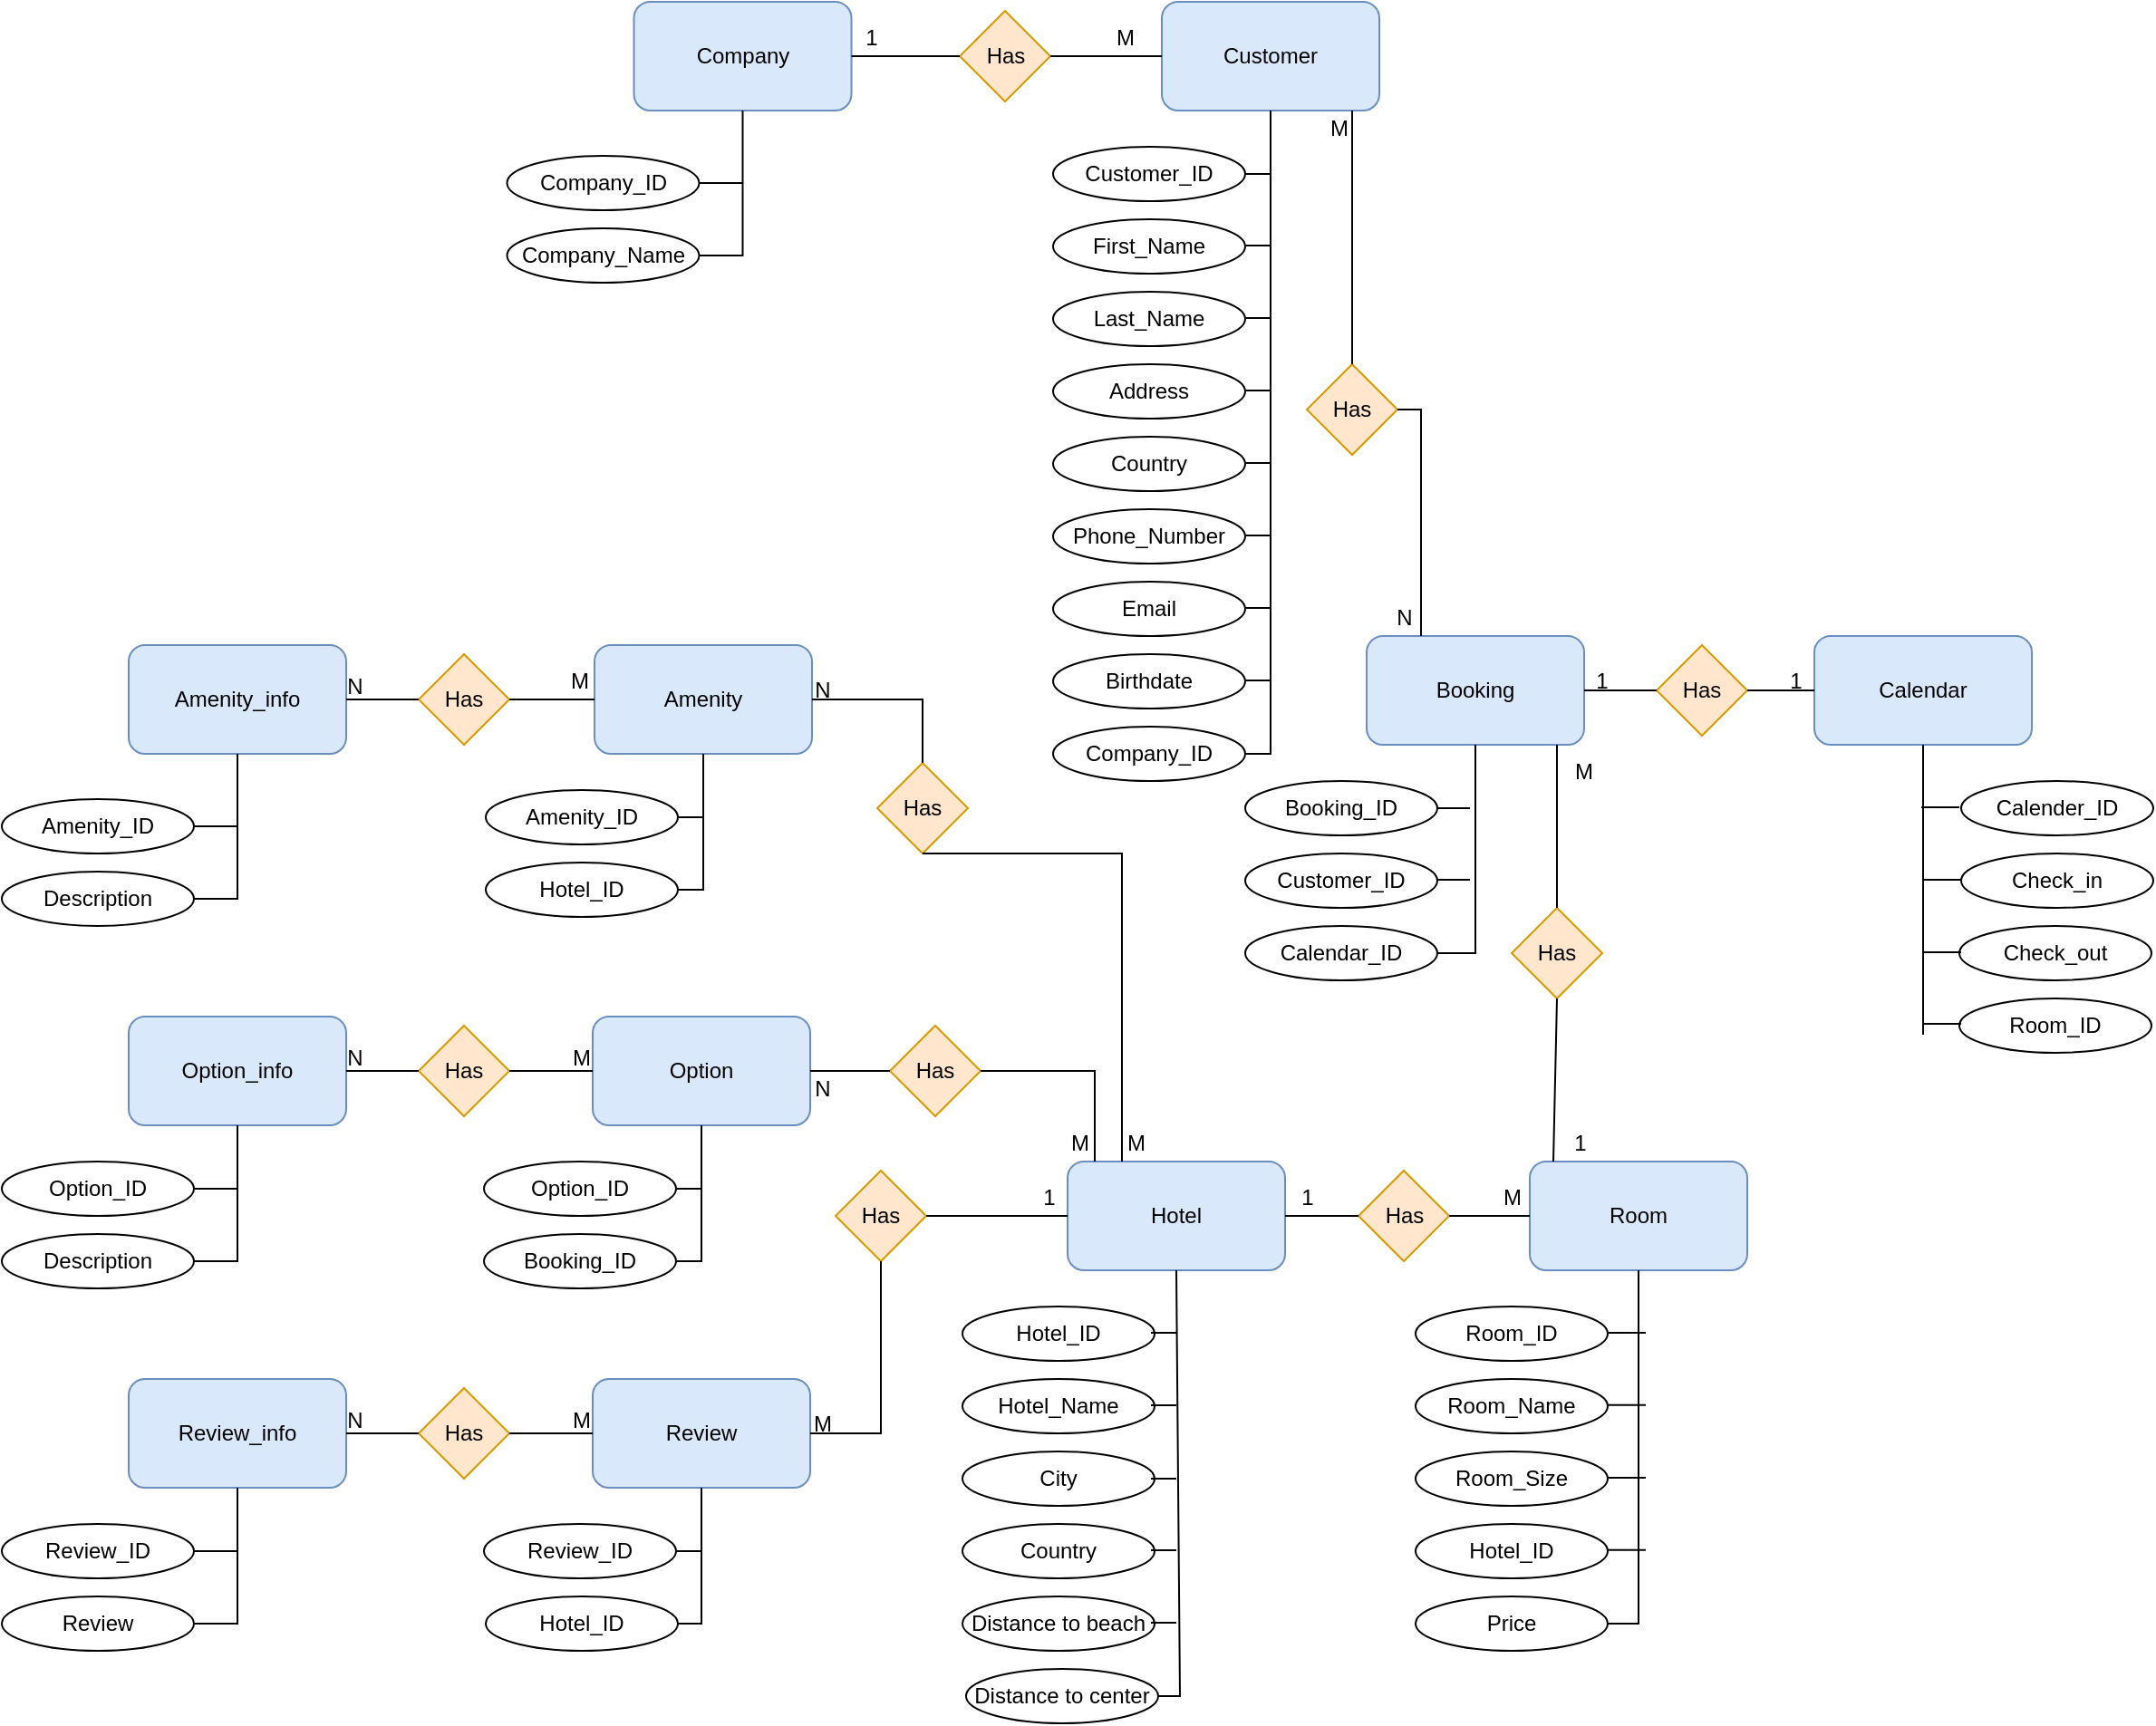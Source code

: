 <mxfile version="16.0.2" type="device"><diagram id="Ooa2eklZ6CtcMVeF0B_3" name="Sida-1"><mxGraphModel dx="1695" dy="593" grid="1" gridSize="10" guides="1" tooltips="1" connect="1" arrows="1" fold="1" page="1" pageScale="1" pageWidth="827" pageHeight="1169" math="0" shadow="0"><root><mxCell id="0"/><mxCell id="1" parent="0"/><mxCell id="6XNegHL2lxmUMT_weH_d-1" value="Booking" style="rounded=1;whiteSpace=wrap;html=1;fillColor=#dae8fc;strokeColor=#6c8ebf;" parent="1" vertex="1"><mxGeometry x="393" y="390" width="120" height="60" as="geometry"/></mxCell><mxCell id="6XNegHL2lxmUMT_weH_d-2" value="Room" style="rounded=1;whiteSpace=wrap;html=1;fillColor=#dae8fc;strokeColor=#6c8ebf;" parent="1" vertex="1"><mxGeometry x="483" y="680" width="120" height="60" as="geometry"/></mxCell><mxCell id="6XNegHL2lxmUMT_weH_d-3" value="Hotel" style="rounded=1;whiteSpace=wrap;html=1;fillColor=#dae8fc;strokeColor=#6c8ebf;" parent="1" vertex="1"><mxGeometry x="228" y="680" width="120" height="60" as="geometry"/></mxCell><mxCell id="6XNegHL2lxmUMT_weH_d-4" value="Option" style="rounded=1;whiteSpace=wrap;html=1;fillColor=#dae8fc;strokeColor=#6c8ebf;" parent="1" vertex="1"><mxGeometry x="-34" y="600" width="120" height="60" as="geometry"/></mxCell><mxCell id="6XNegHL2lxmUMT_weH_d-7" value="Customer" style="rounded=1;whiteSpace=wrap;html=1;fillColor=#dae8fc;strokeColor=#6c8ebf;" parent="1" vertex="1"><mxGeometry x="280" y="40" width="120" height="60" as="geometry"/></mxCell><mxCell id="6XNegHL2lxmUMT_weH_d-8" value="Calendar" style="rounded=1;whiteSpace=wrap;html=1;fillColor=#dae8fc;strokeColor=#6c8ebf;" parent="1" vertex="1"><mxGeometry x="640" y="390" width="120" height="60" as="geometry"/></mxCell><mxCell id="6XNegHL2lxmUMT_weH_d-12" value="Check_out" style="ellipse;whiteSpace=wrap;html=1;" parent="1" vertex="1"><mxGeometry x="720" y="550" width="106" height="30" as="geometry"/></mxCell><mxCell id="6XNegHL2lxmUMT_weH_d-13" value="Check_in" style="ellipse;whiteSpace=wrap;html=1;" parent="1" vertex="1"><mxGeometry x="721" y="510" width="106" height="30" as="geometry"/></mxCell><mxCell id="6XNegHL2lxmUMT_weH_d-14" value="Calender_ID" style="ellipse;whiteSpace=wrap;html=1;" parent="1" vertex="1"><mxGeometry x="721" y="470" width="106" height="30" as="geometry"/></mxCell><mxCell id="6XNegHL2lxmUMT_weH_d-15" value="Calendar_ID" style="ellipse;whiteSpace=wrap;html=1;" parent="1" vertex="1"><mxGeometry x="326" y="550" width="106" height="30" as="geometry"/></mxCell><mxCell id="6XNegHL2lxmUMT_weH_d-16" value="Customer_ID" style="ellipse;whiteSpace=wrap;html=1;" parent="1" vertex="1"><mxGeometry x="326" y="510" width="106" height="30" as="geometry"/></mxCell><mxCell id="6XNegHL2lxmUMT_weH_d-18" value="Booking_ID" style="ellipse;whiteSpace=wrap;html=1;" parent="1" vertex="1"><mxGeometry x="326" y="470" width="106" height="30" as="geometry"/></mxCell><mxCell id="6XNegHL2lxmUMT_weH_d-19" value="Room_ID" style="ellipse;whiteSpace=wrap;html=1;" parent="1" vertex="1"><mxGeometry x="420" y="760" width="106" height="30" as="geometry"/></mxCell><mxCell id="6XNegHL2lxmUMT_weH_d-20" value="Room_Size" style="ellipse;whiteSpace=wrap;html=1;" parent="1" vertex="1"><mxGeometry x="420" y="840" width="106" height="30" as="geometry"/></mxCell><mxCell id="6XNegHL2lxmUMT_weH_d-21" value="Hotel_ID" style="ellipse;whiteSpace=wrap;html=1;" parent="1" vertex="1"><mxGeometry x="420" y="880" width="106" height="30" as="geometry"/></mxCell><mxCell id="6XNegHL2lxmUMT_weH_d-22" value="Hotel_ID" style="ellipse;whiteSpace=wrap;html=1;" parent="1" vertex="1"><mxGeometry x="170" y="760" width="106" height="30" as="geometry"/></mxCell><mxCell id="6XNegHL2lxmUMT_weH_d-23" value="Country" style="ellipse;whiteSpace=wrap;html=1;" parent="1" vertex="1"><mxGeometry x="170" y="880" width="106" height="30" as="geometry"/></mxCell><mxCell id="6XNegHL2lxmUMT_weH_d-24" value="City" style="ellipse;whiteSpace=wrap;html=1;" parent="1" vertex="1"><mxGeometry x="170" y="840" width="106" height="30" as="geometry"/></mxCell><mxCell id="6XNegHL2lxmUMT_weH_d-25" value="Hotel_Name" style="ellipse;whiteSpace=wrap;html=1;" parent="1" vertex="1"><mxGeometry x="170" y="800" width="106" height="30" as="geometry"/></mxCell><mxCell id="6XNegHL2lxmUMT_weH_d-26" value="Customer_ID" style="ellipse;whiteSpace=wrap;html=1;" parent="1" vertex="1"><mxGeometry x="220" y="120" width="106" height="30" as="geometry"/></mxCell><mxCell id="6XNegHL2lxmUMT_weH_d-27" value="First_Name" style="ellipse;whiteSpace=wrap;html=1;" parent="1" vertex="1"><mxGeometry x="220" y="160" width="106" height="30" as="geometry"/></mxCell><mxCell id="6XNegHL2lxmUMT_weH_d-28" value="Last_Name" style="ellipse;whiteSpace=wrap;html=1;" parent="1" vertex="1"><mxGeometry x="220" y="200" width="106" height="30" as="geometry"/></mxCell><mxCell id="6XNegHL2lxmUMT_weH_d-29" value="Address" style="ellipse;whiteSpace=wrap;html=1;" parent="1" vertex="1"><mxGeometry x="220" y="240" width="106" height="30" as="geometry"/></mxCell><mxCell id="6XNegHL2lxmUMT_weH_d-34" value="Booking_ID" style="ellipse;whiteSpace=wrap;html=1;" parent="1" vertex="1"><mxGeometry x="-94" y="720" width="106" height="30" as="geometry"/></mxCell><mxCell id="6XNegHL2lxmUMT_weH_d-36" value="Option_ID" style="ellipse;whiteSpace=wrap;html=1;" parent="1" vertex="1"><mxGeometry x="-94" y="680" width="106" height="30" as="geometry"/></mxCell><mxCell id="6XNegHL2lxmUMT_weH_d-37" value="Email" style="ellipse;whiteSpace=wrap;html=1;" parent="1" vertex="1"><mxGeometry x="220" y="360" width="106" height="30" as="geometry"/></mxCell><mxCell id="6XNegHL2lxmUMT_weH_d-38" value="Country" style="ellipse;whiteSpace=wrap;html=1;" parent="1" vertex="1"><mxGeometry x="220" y="280" width="106" height="30" as="geometry"/></mxCell><mxCell id="6XNegHL2lxmUMT_weH_d-39" value="Phone_Number" style="ellipse;whiteSpace=wrap;html=1;" parent="1" vertex="1"><mxGeometry x="220" y="320" width="106" height="30" as="geometry"/></mxCell><mxCell id="6XNegHL2lxmUMT_weH_d-41" value="Birthdate" style="ellipse;whiteSpace=wrap;html=1;" parent="1" vertex="1"><mxGeometry x="220" y="400" width="106" height="30" as="geometry"/></mxCell><mxCell id="6XNegHL2lxmUMT_weH_d-42" value="Company_ID" style="ellipse;whiteSpace=wrap;html=1;" parent="1" vertex="1"><mxGeometry x="220" y="440" width="106" height="30" as="geometry"/></mxCell><mxCell id="6XNegHL2lxmUMT_weH_d-45" value="" style="endArrow=none;html=1;rounded=0;entryX=0.5;entryY=1;entryDx=0;entryDy=0;exitX=1;exitY=0.5;exitDx=0;exitDy=0;" parent="1" source="6XNegHL2lxmUMT_weH_d-42" target="6XNegHL2lxmUMT_weH_d-7" edge="1"><mxGeometry width="50" height="50" relative="1" as="geometry"><mxPoint x="360" y="240" as="sourcePoint"/><mxPoint x="410" y="190" as="targetPoint"/><Array as="points"><mxPoint x="340" y="455"/></Array></mxGeometry></mxCell><mxCell id="6XNegHL2lxmUMT_weH_d-46" value="" style="endArrow=none;html=1;rounded=0;exitX=1;exitY=0.5;exitDx=0;exitDy=0;" parent="1" source="6XNegHL2lxmUMT_weH_d-26" edge="1"><mxGeometry width="50" height="50" relative="1" as="geometry"><mxPoint x="360" y="240" as="sourcePoint"/><mxPoint x="340" y="135" as="targetPoint"/></mxGeometry></mxCell><mxCell id="6XNegHL2lxmUMT_weH_d-47" value="" style="endArrow=none;html=1;rounded=0;exitX=1;exitY=0.5;exitDx=0;exitDy=0;" parent="1" edge="1"><mxGeometry width="50" height="50" relative="1" as="geometry"><mxPoint x="326" y="254.5" as="sourcePoint"/><mxPoint x="340" y="254.5" as="targetPoint"/></mxGeometry></mxCell><mxCell id="6XNegHL2lxmUMT_weH_d-48" value="" style="endArrow=none;html=1;rounded=0;exitX=1;exitY=0.5;exitDx=0;exitDy=0;" parent="1" edge="1"><mxGeometry width="50" height="50" relative="1" as="geometry"><mxPoint x="326" y="214.5" as="sourcePoint"/><mxPoint x="340" y="214.5" as="targetPoint"/></mxGeometry></mxCell><mxCell id="6XNegHL2lxmUMT_weH_d-49" value="" style="endArrow=none;html=1;rounded=0;exitX=1;exitY=0.5;exitDx=0;exitDy=0;" parent="1" edge="1"><mxGeometry width="50" height="50" relative="1" as="geometry"><mxPoint x="326" y="294.5" as="sourcePoint"/><mxPoint x="340" y="294.5" as="targetPoint"/></mxGeometry></mxCell><mxCell id="6XNegHL2lxmUMT_weH_d-50" value="" style="endArrow=none;html=1;rounded=0;exitX=1;exitY=0.5;exitDx=0;exitDy=0;" parent="1" edge="1"><mxGeometry width="50" height="50" relative="1" as="geometry"><mxPoint x="326" y="334.5" as="sourcePoint"/><mxPoint x="340" y="334.5" as="targetPoint"/></mxGeometry></mxCell><mxCell id="6XNegHL2lxmUMT_weH_d-51" value="" style="endArrow=none;html=1;rounded=0;exitX=1;exitY=0.5;exitDx=0;exitDy=0;" parent="1" edge="1"><mxGeometry width="50" height="50" relative="1" as="geometry"><mxPoint x="326" y="374.5" as="sourcePoint"/><mxPoint x="340" y="374.5" as="targetPoint"/></mxGeometry></mxCell><mxCell id="6XNegHL2lxmUMT_weH_d-52" value="" style="endArrow=none;html=1;rounded=0;exitX=1;exitY=0.5;exitDx=0;exitDy=0;" parent="1" edge="1"><mxGeometry width="50" height="50" relative="1" as="geometry"><mxPoint x="326" y="414.5" as="sourcePoint"/><mxPoint x="340" y="414.5" as="targetPoint"/></mxGeometry></mxCell><mxCell id="6XNegHL2lxmUMT_weH_d-53" value="" style="endArrow=none;html=1;rounded=0;exitX=1;exitY=0.5;exitDx=0;exitDy=0;" parent="1" edge="1"><mxGeometry width="50" height="50" relative="1" as="geometry"><mxPoint x="326" y="174.5" as="sourcePoint"/><mxPoint x="340" y="174.5" as="targetPoint"/></mxGeometry></mxCell><mxCell id="6XNegHL2lxmUMT_weH_d-57" value="Has" style="rhombus;whiteSpace=wrap;html=1;fillColor=#ffe6cc;strokeColor=#d79b00;" parent="1" vertex="1"><mxGeometry x="360" y="240" width="50" height="50" as="geometry"/></mxCell><mxCell id="6XNegHL2lxmUMT_weH_d-58" value="" style="endArrow=none;html=1;rounded=0;exitX=0.5;exitY=0;exitDx=0;exitDy=0;" parent="1" source="6XNegHL2lxmUMT_weH_d-57" edge="1"><mxGeometry width="50" height="50" relative="1" as="geometry"><mxPoint x="360" y="320" as="sourcePoint"/><mxPoint x="385" y="100" as="targetPoint"/></mxGeometry></mxCell><mxCell id="6XNegHL2lxmUMT_weH_d-60" value="" style="endArrow=none;html=1;rounded=0;exitX=0.25;exitY=0;exitDx=0;exitDy=0;entryX=1;entryY=0.5;entryDx=0;entryDy=0;" parent="1" source="6XNegHL2lxmUMT_weH_d-1" target="6XNegHL2lxmUMT_weH_d-57" edge="1"><mxGeometry width="50" height="50" relative="1" as="geometry"><mxPoint x="360" y="330" as="sourcePoint"/><mxPoint x="410" y="280" as="targetPoint"/><Array as="points"><mxPoint x="423" y="265"/></Array></mxGeometry></mxCell><mxCell id="6XNegHL2lxmUMT_weH_d-66" value="" style="endArrow=none;html=1;rounded=0;exitX=1;exitY=0.5;exitDx=0;exitDy=0;" parent="1" source="6XNegHL2lxmUMT_weH_d-36" edge="1"><mxGeometry width="50" height="50" relative="1" as="geometry"><mxPoint x="286" y="860" as="sourcePoint"/><mxPoint x="26" y="695" as="targetPoint"/></mxGeometry></mxCell><mxCell id="6XNegHL2lxmUMT_weH_d-67" value="" style="endArrow=none;html=1;rounded=0;entryX=0.5;entryY=1;entryDx=0;entryDy=0;" parent="1" target="6XNegHL2lxmUMT_weH_d-8" edge="1"><mxGeometry width="50" height="50" relative="1" as="geometry"><mxPoint x="700" y="570" as="sourcePoint"/><mxPoint x="430" y="520" as="targetPoint"/><Array as="points"><mxPoint x="700" y="610"/><mxPoint x="700" y="570"/></Array></mxGeometry></mxCell><mxCell id="6XNegHL2lxmUMT_weH_d-69" value="" style="endArrow=none;html=1;rounded=0;entryX=0;entryY=0.5;entryDx=0;entryDy=0;" parent="1" edge="1"><mxGeometry width="50" height="50" relative="1" as="geometry"><mxPoint x="699" y="484.5" as="sourcePoint"/><mxPoint x="720" y="484.5" as="targetPoint"/></mxGeometry></mxCell><mxCell id="6XNegHL2lxmUMT_weH_d-70" value="" style="endArrow=none;html=1;rounded=0;entryX=0;entryY=0.5;entryDx=0;entryDy=0;" parent="1" edge="1"><mxGeometry width="50" height="50" relative="1" as="geometry"><mxPoint x="700" y="524.5" as="sourcePoint"/><mxPoint x="721" y="524.5" as="targetPoint"/></mxGeometry></mxCell><mxCell id="6XNegHL2lxmUMT_weH_d-71" value="" style="endArrow=none;html=1;rounded=0;entryX=0;entryY=0.5;entryDx=0;entryDy=0;" parent="1" edge="1"><mxGeometry width="50" height="50" relative="1" as="geometry"><mxPoint x="700" y="564.5" as="sourcePoint"/><mxPoint x="721" y="564.5" as="targetPoint"/></mxGeometry></mxCell><mxCell id="6XNegHL2lxmUMT_weH_d-73" value="" style="endArrow=none;html=1;rounded=0;entryX=0.5;entryY=1;entryDx=0;entryDy=0;exitX=1;exitY=0.5;exitDx=0;exitDy=0;" parent="1" source="6XNegHL2lxmUMT_weH_d-107" target="6XNegHL2lxmUMT_weH_d-3" edge="1"><mxGeometry width="50" height="50" relative="1" as="geometry"><mxPoint x="274" y="895" as="sourcePoint"/><mxPoint x="278" y="770" as="targetPoint"/><Array as="points"><mxPoint x="290" y="975"/></Array></mxGeometry></mxCell><mxCell id="6XNegHL2lxmUMT_weH_d-74" value="" style="endArrow=none;html=1;rounded=0;exitX=1;exitY=0.5;exitDx=0;exitDy=0;" parent="1" edge="1"><mxGeometry width="50" height="50" relative="1" as="geometry"><mxPoint x="274" y="855" as="sourcePoint"/><mxPoint x="288" y="855" as="targetPoint"/></mxGeometry></mxCell><mxCell id="6XNegHL2lxmUMT_weH_d-75" value="" style="endArrow=none;html=1;rounded=0;exitX=1;exitY=0.5;exitDx=0;exitDy=0;" parent="1" edge="1"><mxGeometry width="50" height="50" relative="1" as="geometry"><mxPoint x="274" y="774.5" as="sourcePoint"/><mxPoint x="288" y="774.5" as="targetPoint"/></mxGeometry></mxCell><mxCell id="6XNegHL2lxmUMT_weH_d-76" value="" style="endArrow=none;html=1;rounded=0;exitX=1;exitY=0.5;exitDx=0;exitDy=0;" parent="1" edge="1"><mxGeometry width="50" height="50" relative="1" as="geometry"><mxPoint x="274" y="814.5" as="sourcePoint"/><mxPoint x="288" y="814.5" as="targetPoint"/></mxGeometry></mxCell><mxCell id="6XNegHL2lxmUMT_weH_d-77" value="Has" style="rhombus;whiteSpace=wrap;html=1;fillColor=#ffe6cc;strokeColor=#d79b00;" parent="1" vertex="1"><mxGeometry x="130" y="605" width="50" height="50" as="geometry"/></mxCell><mxCell id="6XNegHL2lxmUMT_weH_d-78" value="" style="endArrow=none;html=1;rounded=0;exitX=1;exitY=0.5;exitDx=0;exitDy=0;" parent="1" source="6XNegHL2lxmUMT_weH_d-77" edge="1"><mxGeometry width="50" height="50" relative="1" as="geometry"><mxPoint x="190" y="800" as="sourcePoint"/><mxPoint x="243" y="680" as="targetPoint"/><Array as="points"><mxPoint x="243" y="630"/></Array></mxGeometry></mxCell><mxCell id="6XNegHL2lxmUMT_weH_d-79" value="" style="endArrow=none;html=1;rounded=0;exitX=1;exitY=0.5;exitDx=0;exitDy=0;entryX=0;entryY=0.5;entryDx=0;entryDy=0;" parent="1" source="6XNegHL2lxmUMT_weH_d-4" edge="1"><mxGeometry width="50" height="50" relative="1" as="geometry"><mxPoint x="190" y="720" as="sourcePoint"/><mxPoint x="130" y="630" as="targetPoint"/></mxGeometry></mxCell><mxCell id="6XNegHL2lxmUMT_weH_d-80" value="" style="endArrow=none;html=1;rounded=0;entryX=0.5;entryY=1;entryDx=0;entryDy=0;exitX=1;exitY=0.5;exitDx=0;exitDy=0;" parent="1" source="6XNegHL2lxmUMT_weH_d-111" target="6XNegHL2lxmUMT_weH_d-2" edge="1"><mxGeometry width="50" height="50" relative="1" as="geometry"><mxPoint x="530" y="880" as="sourcePoint"/><mxPoint x="267" y="710" as="targetPoint"/><Array as="points"><mxPoint x="543" y="935"/></Array></mxGeometry></mxCell><mxCell id="6XNegHL2lxmUMT_weH_d-82" value="" style="endArrow=none;html=1;rounded=0;exitX=1;exitY=0.5;exitDx=0;exitDy=0;" parent="1" edge="1"><mxGeometry width="50" height="50" relative="1" as="geometry"><mxPoint x="526" y="774.5" as="sourcePoint"/><mxPoint x="547" y="774.5" as="targetPoint"/></mxGeometry></mxCell><mxCell id="6XNegHL2lxmUMT_weH_d-83" value="Has" style="rhombus;whiteSpace=wrap;html=1;fillColor=#ffe6cc;strokeColor=#d79b00;" parent="1" vertex="1"><mxGeometry x="388.5" y="685" width="50" height="50" as="geometry"/></mxCell><mxCell id="6XNegHL2lxmUMT_weH_d-84" value="" style="endArrow=none;html=1;rounded=0;entryX=0;entryY=0.5;entryDx=0;entryDy=0;exitX=1;exitY=0.5;exitDx=0;exitDy=0;" parent="1" source="6XNegHL2lxmUMT_weH_d-3" target="6XNegHL2lxmUMT_weH_d-83" edge="1"><mxGeometry width="50" height="50" relative="1" as="geometry"><mxPoint x="190" y="760" as="sourcePoint"/><mxPoint x="240" y="710" as="targetPoint"/></mxGeometry></mxCell><mxCell id="6XNegHL2lxmUMT_weH_d-85" value="" style="endArrow=none;html=1;rounded=0;entryX=0;entryY=0.5;entryDx=0;entryDy=0;exitX=1;exitY=0.5;exitDx=0;exitDy=0;" parent="1" source="6XNegHL2lxmUMT_weH_d-83" target="6XNegHL2lxmUMT_weH_d-2" edge="1"><mxGeometry width="50" height="50" relative="1" as="geometry"><mxPoint x="190" y="760" as="sourcePoint"/><mxPoint x="240" y="710" as="targetPoint"/></mxGeometry></mxCell><mxCell id="6XNegHL2lxmUMT_weH_d-86" value="Has" style="rhombus;whiteSpace=wrap;html=1;fillColor=#ffe6cc;strokeColor=#d79b00;" parent="1" vertex="1"><mxGeometry x="553" y="395" width="50" height="50" as="geometry"/></mxCell><mxCell id="6XNegHL2lxmUMT_weH_d-87" value="" style="endArrow=none;html=1;rounded=0;entryX=0;entryY=0.5;entryDx=0;entryDy=0;exitX=1;exitY=0.5;exitDx=0;exitDy=0;" parent="1" source="6XNegHL2lxmUMT_weH_d-1" target="6XNegHL2lxmUMT_weH_d-86" edge="1"><mxGeometry width="50" height="50" relative="1" as="geometry"><mxPoint x="510" y="690" as="sourcePoint"/><mxPoint x="560" y="640" as="targetPoint"/></mxGeometry></mxCell><mxCell id="6XNegHL2lxmUMT_weH_d-88" value="" style="endArrow=none;html=1;rounded=0;entryX=0;entryY=0.5;entryDx=0;entryDy=0;exitX=1;exitY=0.5;exitDx=0;exitDy=0;" parent="1" source="6XNegHL2lxmUMT_weH_d-86" target="6XNegHL2lxmUMT_weH_d-8" edge="1"><mxGeometry width="50" height="50" relative="1" as="geometry"><mxPoint x="510" y="690" as="sourcePoint"/><mxPoint x="560" y="640" as="targetPoint"/></mxGeometry></mxCell><mxCell id="6XNegHL2lxmUMT_weH_d-89" value="Has" style="rhombus;whiteSpace=wrap;html=1;fillColor=#ffe6cc;strokeColor=#d79b00;" parent="1" vertex="1"><mxGeometry x="473" y="540" width="50" height="50" as="geometry"/></mxCell><mxCell id="6XNegHL2lxmUMT_weH_d-90" value="" style="endArrow=none;html=1;rounded=0;entryX=0.5;entryY=1;entryDx=0;entryDy=0;exitX=0;exitY=1;exitDx=0;exitDy=0;" parent="1" source="6XNegHL2lxmUMT_weH_d-164" target="6XNegHL2lxmUMT_weH_d-89" edge="1"><mxGeometry width="50" height="50" relative="1" as="geometry"><mxPoint x="498" y="690" as="sourcePoint"/><mxPoint x="560" y="640" as="targetPoint"/></mxGeometry></mxCell><mxCell id="6XNegHL2lxmUMT_weH_d-91" value="" style="endArrow=none;html=1;rounded=0;exitX=0.5;exitY=0;exitDx=0;exitDy=0;entryX=0.25;entryY=0;entryDx=0;entryDy=0;" parent="1" source="6XNegHL2lxmUMT_weH_d-89" target="6XNegHL2lxmUMT_weH_d-166" edge="1"><mxGeometry width="50" height="50" relative="1" as="geometry"><mxPoint x="510" y="690" as="sourcePoint"/><mxPoint x="560" y="640" as="targetPoint"/><Array as="points"/></mxGeometry></mxCell><mxCell id="6XNegHL2lxmUMT_weH_d-97" value="1" style="text;html=1;strokeColor=none;fillColor=none;align=center;verticalAlign=middle;whiteSpace=wrap;rounded=0;" parent="1" vertex="1"><mxGeometry x="513" y="405" width="20" height="20" as="geometry"/></mxCell><mxCell id="6XNegHL2lxmUMT_weH_d-100" value="M" style="text;html=1;strokeColor=none;fillColor=none;align=center;verticalAlign=middle;whiteSpace=wrap;rounded=0;" parent="1" vertex="1"><mxGeometry x="363" y="105" width="30" height="10" as="geometry"/></mxCell><mxCell id="6XNegHL2lxmUMT_weH_d-103" value="N" style="text;html=1;strokeColor=none;fillColor=none;align=center;verticalAlign=middle;whiteSpace=wrap;rounded=0;" parent="1" vertex="1"><mxGeometry x="399" y="375" width="30" height="10" as="geometry"/></mxCell><mxCell id="6XNegHL2lxmUMT_weH_d-106" value="Distance to beach" style="ellipse;whiteSpace=wrap;html=1;" parent="1" vertex="1"><mxGeometry x="170" y="920" width="106" height="30" as="geometry"/></mxCell><mxCell id="6XNegHL2lxmUMT_weH_d-107" value="Distance to center" style="ellipse;whiteSpace=wrap;html=1;" parent="1" vertex="1"><mxGeometry x="172" y="960" width="106" height="30" as="geometry"/></mxCell><mxCell id="6XNegHL2lxmUMT_weH_d-109" value="" style="endArrow=none;html=1;rounded=0;exitX=1;exitY=0.5;exitDx=0;exitDy=0;" parent="1" edge="1"><mxGeometry width="50" height="50" relative="1" as="geometry"><mxPoint x="274" y="894.5" as="sourcePoint"/><mxPoint x="288" y="894.5" as="targetPoint"/></mxGeometry></mxCell><mxCell id="6XNegHL2lxmUMT_weH_d-110" value="" style="endArrow=none;html=1;rounded=0;exitX=1;exitY=0.5;exitDx=0;exitDy=0;" parent="1" edge="1"><mxGeometry width="50" height="50" relative="1" as="geometry"><mxPoint x="274" y="934.5" as="sourcePoint"/><mxPoint x="288" y="934.5" as="targetPoint"/><Array as="points"><mxPoint x="274" y="935"/></Array></mxGeometry></mxCell><mxCell id="6XNegHL2lxmUMT_weH_d-111" value="Price" style="ellipse;whiteSpace=wrap;html=1;" parent="1" vertex="1"><mxGeometry x="420" y="920" width="106" height="30" as="geometry"/></mxCell><mxCell id="6XNegHL2lxmUMT_weH_d-112" value="" style="endArrow=none;html=1;rounded=0;exitX=1;exitY=0.5;exitDx=0;exitDy=0;" parent="1" edge="1"><mxGeometry width="50" height="50" relative="1" as="geometry"><mxPoint x="526" y="854.5" as="sourcePoint"/><mxPoint x="547" y="854.5" as="targetPoint"/><Array as="points"/></mxGeometry></mxCell><mxCell id="6XNegHL2lxmUMT_weH_d-113" value="Amenity" style="rounded=1;whiteSpace=wrap;html=1;fillColor=#dae8fc;strokeColor=#6c8ebf;" parent="1" vertex="1"><mxGeometry x="-33" y="395" width="120" height="60" as="geometry"/></mxCell><mxCell id="6XNegHL2lxmUMT_weH_d-114" value="Hotel_ID" style="ellipse;whiteSpace=wrap;html=1;" parent="1" vertex="1"><mxGeometry x="-93" y="515" width="106" height="30" as="geometry"/></mxCell><mxCell id="6XNegHL2lxmUMT_weH_d-116" value="Amenity_ID" style="ellipse;whiteSpace=wrap;html=1;" parent="1" vertex="1"><mxGeometry x="-93" y="475" width="106" height="30" as="geometry"/></mxCell><mxCell id="6XNegHL2lxmUMT_weH_d-117" value="" style="endArrow=none;html=1;rounded=0;entryX=0.5;entryY=1;entryDx=0;entryDy=0;exitX=1;exitY=0.5;exitDx=0;exitDy=0;" parent="1" source="6XNegHL2lxmUMT_weH_d-114" target="6XNegHL2lxmUMT_weH_d-113" edge="1"><mxGeometry width="50" height="50" relative="1" as="geometry"><mxPoint x="287" y="655" as="sourcePoint"/><mxPoint x="337" y="605" as="targetPoint"/><Array as="points"><mxPoint x="27" y="530"/></Array></mxGeometry></mxCell><mxCell id="6XNegHL2lxmUMT_weH_d-119" value="" style="endArrow=none;html=1;rounded=0;exitX=1;exitY=0.5;exitDx=0;exitDy=0;" parent="1" source="6XNegHL2lxmUMT_weH_d-116" edge="1"><mxGeometry width="50" height="50" relative="1" as="geometry"><mxPoint x="287" y="655" as="sourcePoint"/><mxPoint x="27" y="490" as="targetPoint"/></mxGeometry></mxCell><mxCell id="6XNegHL2lxmUMT_weH_d-120" value="Has" style="rhombus;whiteSpace=wrap;html=1;fillColor=#ffe6cc;strokeColor=#d79b00;" parent="1" vertex="1"><mxGeometry x="123" y="460" width="50" height="50" as="geometry"/></mxCell><mxCell id="6XNegHL2lxmUMT_weH_d-121" value="" style="endArrow=none;html=1;rounded=0;exitX=1;exitY=0.5;exitDx=0;exitDy=0;entryX=0.5;entryY=0;entryDx=0;entryDy=0;" parent="1" source="6XNegHL2lxmUMT_weH_d-113" target="6XNegHL2lxmUMT_weH_d-120" edge="1"><mxGeometry width="50" height="50" relative="1" as="geometry"><mxPoint x="251" y="535" as="sourcePoint"/><mxPoint x="301" y="485" as="targetPoint"/><Array as="points"><mxPoint x="148" y="425"/></Array></mxGeometry></mxCell><mxCell id="6XNegHL2lxmUMT_weH_d-122" value="" style="endArrow=none;html=1;rounded=0;entryX=0.5;entryY=1;entryDx=0;entryDy=0;exitX=0.25;exitY=0;exitDx=0;exitDy=0;" parent="1" source="6XNegHL2lxmUMT_weH_d-3" target="6XNegHL2lxmUMT_weH_d-120" edge="1"><mxGeometry width="50" height="50" relative="1" as="geometry"><mxPoint x="250" y="610" as="sourcePoint"/><mxPoint x="300" y="560" as="targetPoint"/><Array as="points"><mxPoint x="258" y="510"/></Array></mxGeometry></mxCell><mxCell id="6XNegHL2lxmUMT_weH_d-123" value="Review" style="rounded=1;whiteSpace=wrap;html=1;fillColor=#dae8fc;strokeColor=#6c8ebf;" parent="1" vertex="1"><mxGeometry x="-34" y="800" width="120" height="60" as="geometry"/></mxCell><mxCell id="6XNegHL2lxmUMT_weH_d-124" value="Hotel_ID" style="ellipse;whiteSpace=wrap;html=1;" parent="1" vertex="1"><mxGeometry x="-93" y="920" width="106" height="30" as="geometry"/></mxCell><mxCell id="6XNegHL2lxmUMT_weH_d-126" value="Review_ID" style="ellipse;whiteSpace=wrap;html=1;" parent="1" vertex="1"><mxGeometry x="-94" y="880" width="106" height="30" as="geometry"/></mxCell><mxCell id="6XNegHL2lxmUMT_weH_d-128" value="" style="endArrow=none;html=1;rounded=0;exitX=1;exitY=0.5;exitDx=0;exitDy=0;" parent="1" source="6XNegHL2lxmUMT_weH_d-126" edge="1"><mxGeometry width="50" height="50" relative="1" as="geometry"><mxPoint x="286" y="1060" as="sourcePoint"/><mxPoint x="26" y="895" as="targetPoint"/></mxGeometry></mxCell><mxCell id="6XNegHL2lxmUMT_weH_d-129" value="" style="endArrow=none;html=1;rounded=0;entryX=0.5;entryY=1;entryDx=0;entryDy=0;exitX=1;exitY=0.5;exitDx=0;exitDy=0;" parent="1" source="6XNegHL2lxmUMT_weH_d-124" target="6XNegHL2lxmUMT_weH_d-123" edge="1"><mxGeometry width="50" height="50" relative="1" as="geometry"><mxPoint x="320" y="840" as="sourcePoint"/><mxPoint x="370" y="790" as="targetPoint"/><Array as="points"><mxPoint x="26" y="935"/></Array></mxGeometry></mxCell><mxCell id="6XNegHL2lxmUMT_weH_d-130" value="Has" style="rhombus;whiteSpace=wrap;html=1;fillColor=#ffe6cc;strokeColor=#d79b00;" parent="1" vertex="1"><mxGeometry x="100" y="685" width="50" height="50" as="geometry"/></mxCell><mxCell id="6XNegHL2lxmUMT_weH_d-132" value="" style="endArrow=none;html=1;rounded=0;entryX=0;entryY=0.5;entryDx=0;entryDy=0;exitX=1;exitY=0.5;exitDx=0;exitDy=0;" parent="1" source="6XNegHL2lxmUMT_weH_d-130" target="6XNegHL2lxmUMT_weH_d-3" edge="1"><mxGeometry width="50" height="50" relative="1" as="geometry"><mxPoint x="320" y="870" as="sourcePoint"/><mxPoint x="370" y="820" as="targetPoint"/></mxGeometry></mxCell><mxCell id="6XNegHL2lxmUMT_weH_d-133" value="" style="endArrow=none;html=1;rounded=0;entryX=0.5;entryY=1;entryDx=0;entryDy=0;exitX=1;exitY=0.5;exitDx=0;exitDy=0;" parent="1" source="6XNegHL2lxmUMT_weH_d-123" target="6XNegHL2lxmUMT_weH_d-130" edge="1"><mxGeometry width="50" height="50" relative="1" as="geometry"><mxPoint x="320" y="870" as="sourcePoint"/><mxPoint x="370" y="820" as="targetPoint"/><Array as="points"><mxPoint x="125" y="830"/></Array></mxGeometry></mxCell><mxCell id="6XNegHL2lxmUMT_weH_d-135" value="" style="endArrow=none;html=1;rounded=0;exitX=1;exitY=0.5;exitDx=0;exitDy=0;" parent="1" source="6XNegHL2lxmUMT_weH_d-18" edge="1"><mxGeometry width="50" height="50" relative="1" as="geometry"><mxPoint x="360" y="590" as="sourcePoint"/><mxPoint x="450" y="485" as="targetPoint"/></mxGeometry></mxCell><mxCell id="6XNegHL2lxmUMT_weH_d-137" value="" style="endArrow=none;html=1;rounded=0;exitX=1;exitY=0.5;exitDx=0;exitDy=0;" parent="1" edge="1"><mxGeometry width="50" height="50" relative="1" as="geometry"><mxPoint x="432" y="524.5" as="sourcePoint"/><mxPoint x="450" y="524.5" as="targetPoint"/></mxGeometry></mxCell><mxCell id="6XNegHL2lxmUMT_weH_d-138" value="1" style="text;html=1;strokeColor=none;fillColor=none;align=center;verticalAlign=middle;whiteSpace=wrap;rounded=0;" parent="1" vertex="1"><mxGeometry x="620" y="405" width="20" height="20" as="geometry"/></mxCell><mxCell id="6XNegHL2lxmUMT_weH_d-141" value="M" style="text;html=1;strokeColor=none;fillColor=none;align=center;verticalAlign=middle;whiteSpace=wrap;rounded=0;" parent="1" vertex="1"><mxGeometry x="460.5" y="690" width="25" height="20" as="geometry"/></mxCell><mxCell id="6XNegHL2lxmUMT_weH_d-142" value="1" style="text;html=1;strokeColor=none;fillColor=none;align=center;verticalAlign=middle;whiteSpace=wrap;rounded=0;" parent="1" vertex="1"><mxGeometry x="348" y="690" width="25" height="20" as="geometry"/></mxCell><mxCell id="6XNegHL2lxmUMT_weH_d-147" value="M" style="text;html=1;strokeColor=none;fillColor=none;align=center;verticalAlign=middle;whiteSpace=wrap;rounded=0;" parent="1" vertex="1"><mxGeometry x="218.5" y="660" width="31.5" height="20" as="geometry"/></mxCell><mxCell id="6XNegHL2lxmUMT_weH_d-148" value="1" style="text;html=1;strokeColor=none;fillColor=none;align=center;verticalAlign=middle;whiteSpace=wrap;rounded=0;" parent="1" vertex="1"><mxGeometry x="208" y="690" width="20" height="20" as="geometry"/></mxCell><mxCell id="6XNegHL2lxmUMT_weH_d-149" value="M" style="text;html=1;strokeColor=none;fillColor=none;align=center;verticalAlign=middle;whiteSpace=wrap;rounded=0;" parent="1" vertex="1"><mxGeometry x="63" y="810" width="60" height="30" as="geometry"/></mxCell><mxCell id="6XNegHL2lxmUMT_weH_d-153" value="N" style="text;html=1;strokeColor=none;fillColor=none;align=center;verticalAlign=middle;whiteSpace=wrap;rounded=0;" parent="1" vertex="1"><mxGeometry x="77.25" y="630" width="31.5" height="20" as="geometry"/></mxCell><mxCell id="6XNegHL2lxmUMT_weH_d-154" value="M" style="text;html=1;strokeColor=none;fillColor=none;align=center;verticalAlign=middle;whiteSpace=wrap;rounded=0;" parent="1" vertex="1"><mxGeometry x="250" y="660" width="31.5" height="20" as="geometry"/></mxCell><mxCell id="6XNegHL2lxmUMT_weH_d-155" value="N" style="text;html=1;strokeColor=none;fillColor=none;align=center;verticalAlign=middle;whiteSpace=wrap;rounded=0;" parent="1" vertex="1"><mxGeometry x="77.25" y="410" width="31.5" height="20" as="geometry"/></mxCell><mxCell id="6XNegHL2lxmUMT_weH_d-156" value="Room_Name" style="ellipse;whiteSpace=wrap;html=1;" parent="1" vertex="1"><mxGeometry x="420" y="800" width="106" height="30" as="geometry"/></mxCell><mxCell id="6XNegHL2lxmUMT_weH_d-157" value="" style="endArrow=none;html=1;rounded=0;exitX=1;exitY=0.5;exitDx=0;exitDy=0;" parent="1" edge="1"><mxGeometry width="50" height="50" relative="1" as="geometry"><mxPoint x="526" y="814.33" as="sourcePoint"/><mxPoint x="547" y="814.33" as="targetPoint"/><Array as="points"/></mxGeometry></mxCell><mxCell id="6XNegHL2lxmUMT_weH_d-158" value="" style="endArrow=none;html=1;rounded=0;exitX=1;exitY=0.5;exitDx=0;exitDy=0;" parent="1" edge="1"><mxGeometry width="50" height="50" relative="1" as="geometry"><mxPoint x="526" y="894.33" as="sourcePoint"/><mxPoint x="547" y="894.33" as="targetPoint"/><Array as="points"/></mxGeometry></mxCell><mxCell id="6XNegHL2lxmUMT_weH_d-159" value="Room_ID" style="ellipse;whiteSpace=wrap;html=1;" parent="1" vertex="1"><mxGeometry x="720" y="590" width="106" height="30" as="geometry"/></mxCell><mxCell id="6XNegHL2lxmUMT_weH_d-164" value="1" style="text;html=1;strokeColor=none;fillColor=none;align=center;verticalAlign=middle;whiteSpace=wrap;rounded=0;" parent="1" vertex="1"><mxGeometry x="496" y="660" width="30" height="20" as="geometry"/></mxCell><mxCell id="6XNegHL2lxmUMT_weH_d-166" value="M" style="text;html=1;strokeColor=none;fillColor=none;align=center;verticalAlign=middle;whiteSpace=wrap;rounded=0;" parent="1" vertex="1"><mxGeometry x="483" y="450" width="60" height="30" as="geometry"/></mxCell><mxCell id="6XNegHL2lxmUMT_weH_d-172" value="Review_info" style="rounded=1;whiteSpace=wrap;html=1;fillColor=#dae8fc;strokeColor=#6c8ebf;" parent="1" vertex="1"><mxGeometry x="-290" y="800" width="120" height="60" as="geometry"/></mxCell><mxCell id="6XNegHL2lxmUMT_weH_d-173" value="Option_info" style="rounded=1;whiteSpace=wrap;html=1;fillColor=#dae8fc;strokeColor=#6c8ebf;" parent="1" vertex="1"><mxGeometry x="-290" y="600" width="120" height="60" as="geometry"/></mxCell><mxCell id="6XNegHL2lxmUMT_weH_d-174" value="Amenity_info" style="rounded=1;whiteSpace=wrap;html=1;fillColor=#dae8fc;strokeColor=#6c8ebf;" parent="1" vertex="1"><mxGeometry x="-290" y="395" width="120" height="60" as="geometry"/></mxCell><mxCell id="6XNegHL2lxmUMT_weH_d-175" value="Description" style="ellipse;whiteSpace=wrap;html=1;" parent="1" vertex="1"><mxGeometry x="-360" y="520" width="106" height="30" as="geometry"/></mxCell><mxCell id="6XNegHL2lxmUMT_weH_d-176" value="Amenity_ID" style="ellipse;whiteSpace=wrap;html=1;" parent="1" vertex="1"><mxGeometry x="-360" y="480" width="106" height="30" as="geometry"/></mxCell><mxCell id="6XNegHL2lxmUMT_weH_d-177" value="Description" style="ellipse;whiteSpace=wrap;html=1;" parent="1" vertex="1"><mxGeometry x="-360" y="720" width="106" height="30" as="geometry"/></mxCell><mxCell id="6XNegHL2lxmUMT_weH_d-178" value="Option_ID" style="ellipse;whiteSpace=wrap;html=1;" parent="1" vertex="1"><mxGeometry x="-360" y="680" width="106" height="30" as="geometry"/></mxCell><mxCell id="6XNegHL2lxmUMT_weH_d-179" value="Review" style="ellipse;whiteSpace=wrap;html=1;" parent="1" vertex="1"><mxGeometry x="-360" y="920" width="106" height="30" as="geometry"/></mxCell><mxCell id="6XNegHL2lxmUMT_weH_d-180" value="Review_ID" style="ellipse;whiteSpace=wrap;html=1;" parent="1" vertex="1"><mxGeometry x="-360" y="880" width="106" height="30" as="geometry"/></mxCell><mxCell id="6XNegHL2lxmUMT_weH_d-181" value="" style="endArrow=none;html=1;rounded=0;entryX=0.5;entryY=1;entryDx=0;entryDy=0;exitX=1;exitY=0.5;exitDx=0;exitDy=0;" parent="1" source="6XNegHL2lxmUMT_weH_d-177" target="6XNegHL2lxmUMT_weH_d-173" edge="1"><mxGeometry width="50" height="50" relative="1" as="geometry"><mxPoint x="-130" y="840" as="sourcePoint"/><mxPoint x="-80" y="790" as="targetPoint"/><Array as="points"><mxPoint x="-230" y="735"/></Array></mxGeometry></mxCell><mxCell id="6XNegHL2lxmUMT_weH_d-182" value="" style="endArrow=none;html=1;rounded=0;exitX=1;exitY=0.5;exitDx=0;exitDy=0;" parent="1" source="6XNegHL2lxmUMT_weH_d-178" edge="1"><mxGeometry width="50" height="50" relative="1" as="geometry"><mxPoint x="-130" y="840" as="sourcePoint"/><mxPoint x="-230" y="695" as="targetPoint"/></mxGeometry></mxCell><mxCell id="6XNegHL2lxmUMT_weH_d-183" value="" style="endArrow=none;html=1;rounded=0;entryX=0.5;entryY=1;entryDx=0;entryDy=0;exitX=1;exitY=0.5;exitDx=0;exitDy=0;" parent="1" source="6XNegHL2lxmUMT_weH_d-175" target="6XNegHL2lxmUMT_weH_d-174" edge="1"><mxGeometry width="50" height="50" relative="1" as="geometry"><mxPoint x="-130" y="745" as="sourcePoint"/><mxPoint x="-80" y="695" as="targetPoint"/><Array as="points"><mxPoint x="-230" y="535"/></Array></mxGeometry></mxCell><mxCell id="6XNegHL2lxmUMT_weH_d-184" value="" style="endArrow=none;html=1;rounded=0;exitX=1;exitY=0.5;exitDx=0;exitDy=0;" parent="1" source="6XNegHL2lxmUMT_weH_d-176" edge="1"><mxGeometry width="50" height="50" relative="1" as="geometry"><mxPoint x="-130" y="745" as="sourcePoint"/><mxPoint x="-230" y="495" as="targetPoint"/></mxGeometry></mxCell><mxCell id="6XNegHL2lxmUMT_weH_d-185" value="" style="endArrow=none;html=1;rounded=0;exitX=1;exitY=0.5;exitDx=0;exitDy=0;entryX=0.5;entryY=1;entryDx=0;entryDy=0;" parent="1" source="6XNegHL2lxmUMT_weH_d-179" target="6XNegHL2lxmUMT_weH_d-172" edge="1"><mxGeometry width="50" height="50" relative="1" as="geometry"><mxPoint x="-130" y="740" as="sourcePoint"/><mxPoint x="-80" y="690" as="targetPoint"/><Array as="points"><mxPoint x="-230" y="935"/></Array></mxGeometry></mxCell><mxCell id="6XNegHL2lxmUMT_weH_d-186" value="" style="endArrow=none;html=1;rounded=0;exitX=1;exitY=0.5;exitDx=0;exitDy=0;" parent="1" source="6XNegHL2lxmUMT_weH_d-180" edge="1"><mxGeometry width="50" height="50" relative="1" as="geometry"><mxPoint x="-130" y="740" as="sourcePoint"/><mxPoint x="-230" y="895" as="targetPoint"/></mxGeometry></mxCell><mxCell id="6XNegHL2lxmUMT_weH_d-187" value="" style="endArrow=none;html=1;rounded=0;entryX=0.5;entryY=1;entryDx=0;entryDy=0;exitX=1;exitY=0.5;exitDx=0;exitDy=0;" parent="1" source="6XNegHL2lxmUMT_weH_d-34" target="6XNegHL2lxmUMT_weH_d-4" edge="1"><mxGeometry width="50" height="50" relative="1" as="geometry"><mxPoint x="-100" y="740" as="sourcePoint"/><mxPoint x="-50" y="690" as="targetPoint"/><Array as="points"><mxPoint x="26" y="735"/></Array></mxGeometry></mxCell><mxCell id="6XNegHL2lxmUMT_weH_d-188" value="Has" style="rhombus;whiteSpace=wrap;html=1;fillColor=#ffe6cc;strokeColor=#d79b00;" parent="1" vertex="1"><mxGeometry x="-130" y="400" width="50" height="50" as="geometry"/></mxCell><mxCell id="6XNegHL2lxmUMT_weH_d-189" value="Has" style="rhombus;whiteSpace=wrap;html=1;fillColor=#ffe6cc;strokeColor=#d79b00;" parent="1" vertex="1"><mxGeometry x="-130" y="805" width="50" height="50" as="geometry"/></mxCell><mxCell id="6XNegHL2lxmUMT_weH_d-190" value="Has" style="rhombus;whiteSpace=wrap;html=1;fillColor=#ffe6cc;strokeColor=#d79b00;" parent="1" vertex="1"><mxGeometry x="-130" y="605" width="50" height="50" as="geometry"/></mxCell><mxCell id="6XNegHL2lxmUMT_weH_d-191" value="" style="endArrow=none;html=1;rounded=0;entryX=0;entryY=0.5;entryDx=0;entryDy=0;exitX=1;exitY=0.5;exitDx=0;exitDy=0;" parent="1" source="6XNegHL2lxmUMT_weH_d-190" target="6XNegHL2lxmUMT_weH_d-4" edge="1"><mxGeometry width="50" height="50" relative="1" as="geometry"><mxPoint x="-100" y="690" as="sourcePoint"/><mxPoint x="-50" y="640" as="targetPoint"/></mxGeometry></mxCell><mxCell id="6XNegHL2lxmUMT_weH_d-192" value="" style="endArrow=none;html=1;rounded=0;exitX=1;exitY=0.5;exitDx=0;exitDy=0;entryX=0;entryY=0.5;entryDx=0;entryDy=0;" parent="1" source="6XNegHL2lxmUMT_weH_d-173" target="6XNegHL2lxmUMT_weH_d-190" edge="1"><mxGeometry width="50" height="50" relative="1" as="geometry"><mxPoint x="-100" y="690" as="sourcePoint"/><mxPoint x="-50" y="640" as="targetPoint"/></mxGeometry></mxCell><mxCell id="6XNegHL2lxmUMT_weH_d-193" value="" style="endArrow=none;html=1;rounded=0;exitX=1;exitY=0.5;exitDx=0;exitDy=0;" parent="1" source="6XNegHL2lxmUMT_weH_d-172" target="6XNegHL2lxmUMT_weH_d-189" edge="1"><mxGeometry width="50" height="50" relative="1" as="geometry"><mxPoint x="-100" y="690" as="sourcePoint"/><mxPoint x="-50" y="640" as="targetPoint"/></mxGeometry></mxCell><mxCell id="6XNegHL2lxmUMT_weH_d-194" value="" style="endArrow=none;html=1;rounded=0;exitX=1;exitY=0.5;exitDx=0;exitDy=0;entryX=0;entryY=0.5;entryDx=0;entryDy=0;" parent="1" source="6XNegHL2lxmUMT_weH_d-189" target="6XNegHL2lxmUMT_weH_d-123" edge="1"><mxGeometry width="50" height="50" relative="1" as="geometry"><mxPoint x="-100" y="690" as="sourcePoint"/><mxPoint x="-50" y="640" as="targetPoint"/></mxGeometry></mxCell><mxCell id="6XNegHL2lxmUMT_weH_d-195" value="" style="endArrow=none;html=1;rounded=0;exitX=1;exitY=0.5;exitDx=0;exitDy=0;entryX=0;entryY=0.5;entryDx=0;entryDy=0;" parent="1" source="6XNegHL2lxmUMT_weH_d-174" target="6XNegHL2lxmUMT_weH_d-188" edge="1"><mxGeometry width="50" height="50" relative="1" as="geometry"><mxPoint x="-100" y="690" as="sourcePoint"/><mxPoint x="-50" y="640" as="targetPoint"/></mxGeometry></mxCell><mxCell id="6XNegHL2lxmUMT_weH_d-196" value="" style="endArrow=none;html=1;rounded=0;exitX=1;exitY=0.5;exitDx=0;exitDy=0;entryX=0;entryY=0.5;entryDx=0;entryDy=0;" parent="1" source="6XNegHL2lxmUMT_weH_d-188" target="6XNegHL2lxmUMT_weH_d-113" edge="1"><mxGeometry width="50" height="50" relative="1" as="geometry"><mxPoint x="-100" y="690" as="sourcePoint"/><mxPoint x="-50" y="640" as="targetPoint"/></mxGeometry></mxCell><mxCell id="6XNegHL2lxmUMT_weH_d-197" value="N" style="text;html=1;strokeColor=none;fillColor=none;align=center;verticalAlign=middle;whiteSpace=wrap;rounded=0;" parent="1" vertex="1"><mxGeometry x="-180" y="815" width="30" height="15" as="geometry"/></mxCell><mxCell id="6XNegHL2lxmUMT_weH_d-198" value="N" style="text;html=1;strokeColor=none;fillColor=none;align=center;verticalAlign=middle;whiteSpace=wrap;rounded=0;" parent="1" vertex="1"><mxGeometry x="-180" y="410" width="30" height="15" as="geometry"/></mxCell><mxCell id="6XNegHL2lxmUMT_weH_d-199" value="N" style="text;html=1;strokeColor=none;fillColor=none;align=center;verticalAlign=middle;whiteSpace=wrap;rounded=0;" parent="1" vertex="1"><mxGeometry x="-180" y="615" width="30" height="15" as="geometry"/></mxCell><mxCell id="6XNegHL2lxmUMT_weH_d-200" value="M" style="text;html=1;strokeColor=none;fillColor=none;align=center;verticalAlign=middle;whiteSpace=wrap;rounded=0;" parent="1" vertex="1"><mxGeometry x="-55" y="815" width="30" height="15" as="geometry"/></mxCell><mxCell id="6XNegHL2lxmUMT_weH_d-201" value="M" style="text;html=1;strokeColor=none;fillColor=none;align=center;verticalAlign=middle;whiteSpace=wrap;rounded=0;" parent="1" vertex="1"><mxGeometry x="-55" y="615" width="30" height="15" as="geometry"/></mxCell><mxCell id="6XNegHL2lxmUMT_weH_d-202" value="M" style="text;html=1;strokeColor=none;fillColor=none;align=center;verticalAlign=middle;whiteSpace=wrap;rounded=0;" parent="1" vertex="1"><mxGeometry x="-56" y="407.5" width="30" height="15" as="geometry"/></mxCell><mxCell id="6XNegHL2lxmUMT_weH_d-203" value="" style="endArrow=none;html=1;rounded=0;entryX=0;entryY=0.5;entryDx=0;entryDy=0;" parent="1" edge="1"><mxGeometry width="50" height="50" relative="1" as="geometry"><mxPoint x="700" y="604" as="sourcePoint"/><mxPoint x="721" y="604" as="targetPoint"/></mxGeometry></mxCell><mxCell id="LqU5AAG495CqV7_K21DB-1" value="" style="endArrow=none;html=1;rounded=0;entryX=0.5;entryY=1;entryDx=0;entryDy=0;exitX=1;exitY=0.5;exitDx=0;exitDy=0;" parent="1" source="6XNegHL2lxmUMT_weH_d-15" target="6XNegHL2lxmUMT_weH_d-1" edge="1"><mxGeometry width="50" height="50" relative="1" as="geometry"><mxPoint x="330" y="630" as="sourcePoint"/><mxPoint x="380" y="580" as="targetPoint"/><Array as="points"><mxPoint x="453" y="565"/></Array></mxGeometry></mxCell><mxCell id="EEGSColPaiA-0h4OVi7p-1" value="Company" style="rounded=1;whiteSpace=wrap;html=1;fillColor=#dae8fc;strokeColor=#6c8ebf;" parent="1" vertex="1"><mxGeometry x="-11.25" y="40" width="120" height="60" as="geometry"/></mxCell><mxCell id="EEGSColPaiA-0h4OVi7p-2" value="Company_Name" style="ellipse;whiteSpace=wrap;html=1;" parent="1" vertex="1"><mxGeometry x="-81.25" y="165" width="106" height="30" as="geometry"/></mxCell><mxCell id="EEGSColPaiA-0h4OVi7p-3" value="Company_ID" style="ellipse;whiteSpace=wrap;html=1;" parent="1" vertex="1"><mxGeometry x="-81.25" y="125" width="106" height="30" as="geometry"/></mxCell><mxCell id="EEGSColPaiA-0h4OVi7p-4" value="" style="endArrow=none;html=1;rounded=0;entryX=0.5;entryY=1;entryDx=0;entryDy=0;exitX=1;exitY=0.5;exitDx=0;exitDy=0;" parent="1" source="EEGSColPaiA-0h4OVi7p-2" target="EEGSColPaiA-0h4OVi7p-1" edge="1"><mxGeometry width="50" height="50" relative="1" as="geometry"><mxPoint x="148.75" y="390" as="sourcePoint"/><mxPoint x="198.75" y="340" as="targetPoint"/><Array as="points"><mxPoint x="48.75" y="180"/></Array></mxGeometry></mxCell><mxCell id="EEGSColPaiA-0h4OVi7p-5" value="" style="endArrow=none;html=1;rounded=0;exitX=1;exitY=0.5;exitDx=0;exitDy=0;" parent="1" source="EEGSColPaiA-0h4OVi7p-3" edge="1"><mxGeometry width="50" height="50" relative="1" as="geometry"><mxPoint x="148.75" y="390" as="sourcePoint"/><mxPoint x="48.75" y="140" as="targetPoint"/></mxGeometry></mxCell><mxCell id="EEGSColPaiA-0h4OVi7p-6" value="Has" style="rhombus;whiteSpace=wrap;html=1;fillColor=#ffe6cc;strokeColor=#d79b00;" parent="1" vertex="1"><mxGeometry x="168.5" y="45" width="50" height="50" as="geometry"/></mxCell><mxCell id="EEGSColPaiA-0h4OVi7p-7" value="" style="endArrow=none;html=1;rounded=0;entryX=0;entryY=0.5;entryDx=0;entryDy=0;exitX=1;exitY=0.5;exitDx=0;exitDy=0;" parent="1" source="EEGSColPaiA-0h4OVi7p-1" target="EEGSColPaiA-0h4OVi7p-6" edge="1"><mxGeometry width="50" height="50" relative="1" as="geometry"><mxPoint x="10" y="250" as="sourcePoint"/><mxPoint x="60" y="200" as="targetPoint"/></mxGeometry></mxCell><mxCell id="EEGSColPaiA-0h4OVi7p-8" value="" style="endArrow=none;html=1;rounded=0;entryX=0;entryY=0.5;entryDx=0;entryDy=0;exitX=1;exitY=0.5;exitDx=0;exitDy=0;" parent="1" source="EEGSColPaiA-0h4OVi7p-6" target="6XNegHL2lxmUMT_weH_d-7" edge="1"><mxGeometry width="50" height="50" relative="1" as="geometry"><mxPoint x="10" y="250" as="sourcePoint"/><mxPoint x="60" y="200" as="targetPoint"/></mxGeometry></mxCell><mxCell id="EEGSColPaiA-0h4OVi7p-9" value="1" style="text;html=1;strokeColor=none;fillColor=none;align=center;verticalAlign=middle;whiteSpace=wrap;rounded=0;" parent="1" vertex="1"><mxGeometry x="100" y="50" width="40" height="20" as="geometry"/></mxCell><mxCell id="EEGSColPaiA-0h4OVi7p-10" value="M" style="text;html=1;strokeColor=none;fillColor=none;align=center;verticalAlign=middle;whiteSpace=wrap;rounded=0;" parent="1" vertex="1"><mxGeometry x="240" y="50" width="40" height="20" as="geometry"/></mxCell></root></mxGraphModel></diagram></mxfile>